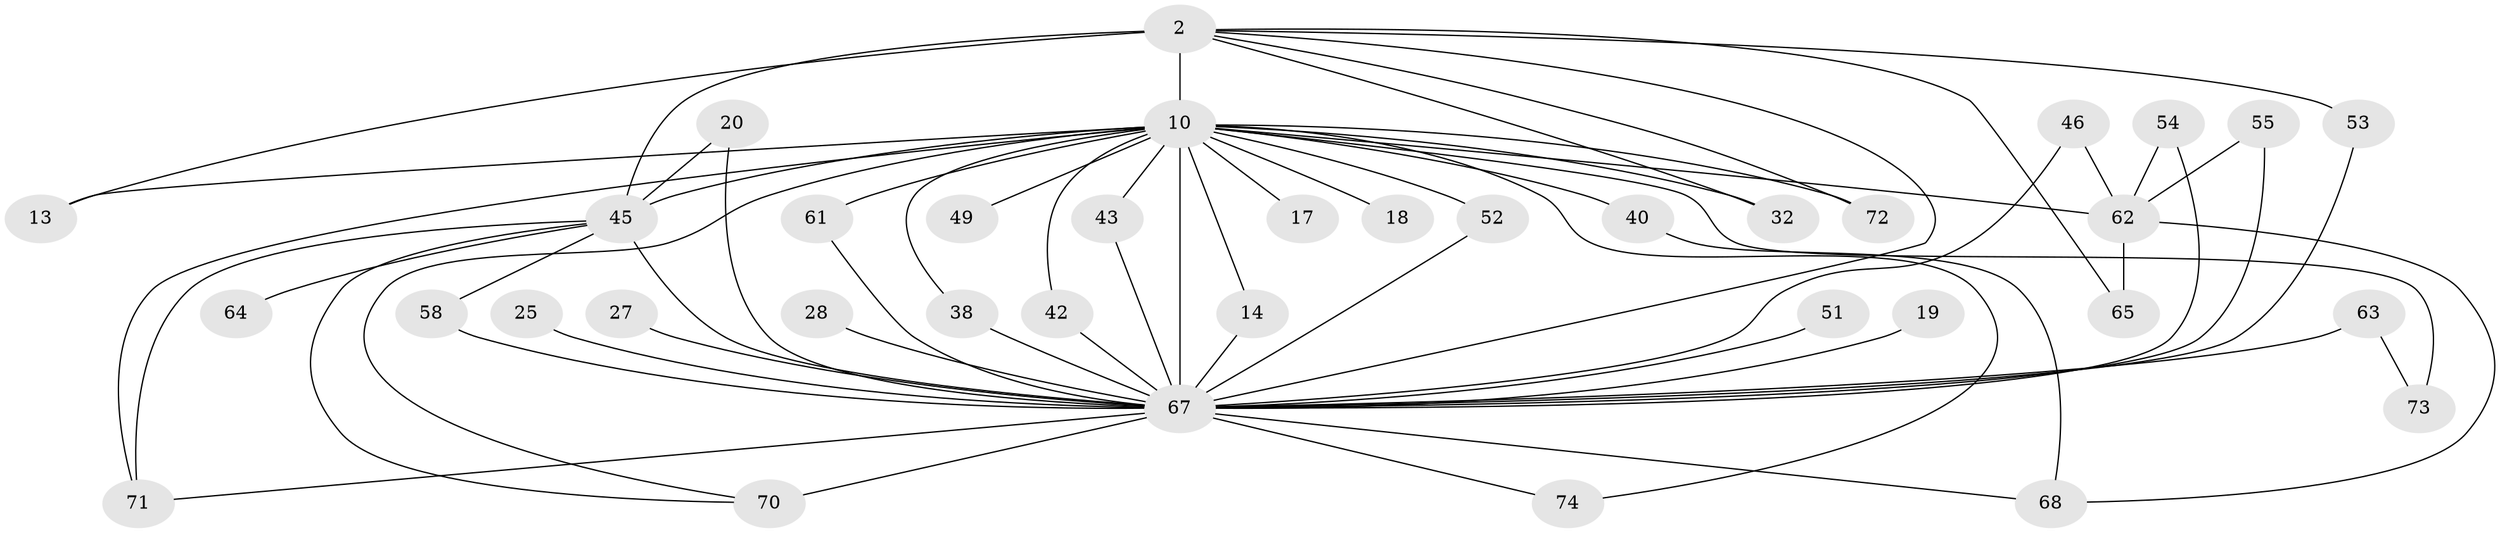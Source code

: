 // original degree distribution, {13: 0.02702702702702703, 11: 0.013513513513513514, 14: 0.013513513513513514, 18: 0.013513513513513514, 21: 0.013513513513513514, 19: 0.013513513513513514, 25: 0.013513513513513514, 30: 0.013513513513513514, 17: 0.013513513513513514, 3: 0.2702702702702703, 2: 0.5135135135135135, 5: 0.02702702702702703, 4: 0.04054054054054054, 7: 0.013513513513513514}
// Generated by graph-tools (version 1.1) at 2025/48/03/04/25 21:48:30]
// undirected, 37 vertices, 63 edges
graph export_dot {
graph [start="1"]
  node [color=gray90,style=filled];
  2 [super="+1"];
  10 [super="+6+7"];
  13;
  14;
  17;
  18;
  19;
  20;
  25;
  27;
  28;
  32;
  38 [super="+34"];
  40;
  42;
  43 [super="+41"];
  45 [super="+37+4"];
  46;
  49 [super="+15"];
  51;
  52;
  53;
  54;
  55 [super="+44"];
  58;
  61 [super="+57"];
  62 [super="+30+59"];
  63 [super="+31+60"];
  64;
  65;
  67 [super="+47+39+9"];
  68 [super="+48"];
  70 [super="+11+69"];
  71 [super="+56"];
  72;
  73 [super="+66"];
  74;
  2 -- 10 [weight=8];
  2 -- 72;
  2 -- 32;
  2 -- 65;
  2 -- 13;
  2 -- 53;
  2 -- 45 [weight=4];
  2 -- 67 [weight=5];
  10 -- 17 [weight=2];
  10 -- 18 [weight=2];
  10 -- 32;
  10 -- 49 [weight=3];
  10 -- 52;
  10 -- 62 [weight=7];
  10 -- 14;
  10 -- 70;
  10 -- 45 [weight=9];
  10 -- 67 [weight=9];
  10 -- 61 [weight=2];
  10 -- 43;
  10 -- 71 [weight=3];
  10 -- 72;
  10 -- 73 [weight=2];
  10 -- 74;
  10 -- 13;
  10 -- 38;
  10 -- 40 [weight=2];
  10 -- 42;
  14 -- 67;
  19 -- 67 [weight=2];
  20 -- 45;
  20 -- 67;
  25 -- 67;
  27 -- 67;
  28 -- 67;
  38 -- 67 [weight=2];
  40 -- 68;
  42 -- 67;
  43 -- 67;
  45 -- 64 [weight=2];
  45 -- 70;
  45 -- 58;
  45 -- 67 [weight=6];
  45 -- 71 [weight=2];
  46 -- 67;
  46 -- 62;
  51 -- 67 [weight=2];
  52 -- 67;
  53 -- 67;
  54 -- 67;
  54 -- 62;
  55 -- 67 [weight=2];
  55 -- 62;
  58 -- 67;
  61 -- 67 [weight=2];
  62 -- 65;
  62 -- 68;
  63 -- 67 [weight=4];
  63 -- 73;
  67 -- 68;
  67 -- 70 [weight=2];
  67 -- 74;
  67 -- 71;
}
